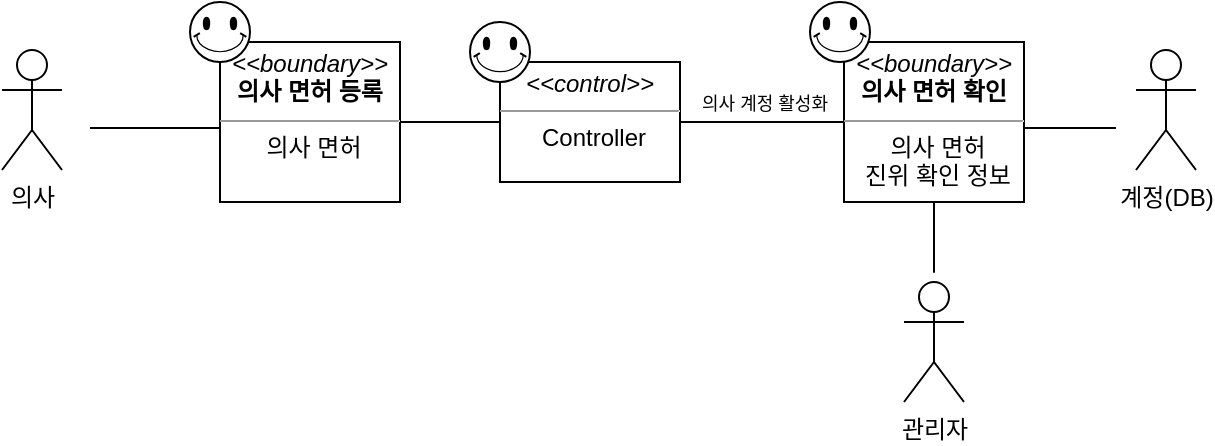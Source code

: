 <mxfile version="14.6.1" type="device"><diagram id="nGdMZ5GY3m-vX7_P9omK" name="Page-1"><mxGraphModel dx="1640" dy="435" grid="1" gridSize="10" guides="1" tooltips="1" connect="1" arrows="1" fold="1" page="1" pageScale="1" pageWidth="827" pageHeight="1169" math="0" shadow="0"><root><mxCell id="0"/><mxCell id="1" parent="0"/><mxCell id="mlmi20aHx61x0IROIer9-1" value="관리자" style="shape=umlActor;verticalLabelPosition=bottom;verticalAlign=top;html=1;outlineConnect=0;" parent="1" vertex="1"><mxGeometry x="107" y="740" width="30" height="60" as="geometry"/></mxCell><mxCell id="mlmi20aHx61x0IROIer9-2" value="의사" style="shape=umlActor;verticalLabelPosition=bottom;verticalAlign=top;html=1;outlineConnect=0;" parent="1" vertex="1"><mxGeometry x="-344" y="624" width="30" height="60" as="geometry"/></mxCell><mxCell id="mlmi20aHx61x0IROIer9-3" value="계정(DB)" style="shape=umlActor;verticalLabelPosition=bottom;verticalAlign=top;html=1;outlineConnect=0;" parent="1" vertex="1"><mxGeometry x="223" y="624" width="30" height="60" as="geometry"/></mxCell><mxCell id="mlmi20aHx61x0IROIer9-4" value="&lt;p style=&quot;margin: 0px ; margin-top: 4px ; text-align: center&quot;&gt;&lt;i&gt;&amp;lt;&amp;lt;boundary&amp;gt;&amp;gt;&lt;/i&gt;&lt;br&gt;&lt;b&gt;의사 면허 등록&lt;/b&gt;&lt;/p&gt;&lt;hr size=&quot;1&quot;&gt;&lt;p style=&quot;text-align: center ; margin: 0px 0px 0px 4px&quot;&gt;의사 면허&lt;/p&gt;" style="verticalAlign=top;align=left;overflow=fill;fontSize=12;fontFamily=Helvetica;html=1;" parent="1" vertex="1"><mxGeometry x="-235" y="620" width="90" height="80" as="geometry"/></mxCell><mxCell id="mlmi20aHx61x0IROIer9-5" value="&lt;p style=&quot;margin: 4px 0px 0px&quot;&gt;&lt;i&gt;&amp;lt;&amp;lt;boundary&amp;gt;&amp;gt;&lt;/i&gt;&lt;br&gt;&lt;b&gt;의사 면허 확인&lt;/b&gt;&lt;/p&gt;&lt;hr size=&quot;1&quot;&gt;&lt;p style=&quot;margin: 0px ; margin-left: 4px&quot;&gt;의사 면허&lt;/p&gt;&lt;p style=&quot;margin: 0px ; margin-left: 4px&quot;&gt;진위 확인 정보&lt;/p&gt;" style="verticalAlign=top;align=center;overflow=fill;fontSize=12;fontFamily=Helvetica;html=1;" parent="1" vertex="1"><mxGeometry x="77" y="620" width="90" height="80" as="geometry"/></mxCell><mxCell id="mlmi20aHx61x0IROIer9-6" value="" style="endArrow=none;html=1;" parent="1" edge="1"><mxGeometry width="50" height="50" relative="1" as="geometry"><mxPoint x="-300" y="663" as="sourcePoint"/><mxPoint x="-235" y="663" as="targetPoint"/></mxGeometry></mxCell><mxCell id="mlmi20aHx61x0IROIer9-7" value="" style="endArrow=none;html=1;entryX=0.5;entryY=1;entryDx=0;entryDy=0;" parent="1" target="mlmi20aHx61x0IROIer9-5" edge="1"><mxGeometry width="50" height="50" relative="1" as="geometry"><mxPoint x="122" y="720" as="sourcePoint"/><mxPoint x="106" y="760" as="targetPoint"/><Array as="points"><mxPoint x="122" y="740"/></Array></mxGeometry></mxCell><mxCell id="mlmi20aHx61x0IROIer9-8" value="" style="endArrow=none;html=1;" parent="1" edge="1"><mxGeometry width="50" height="50" relative="1" as="geometry"><mxPoint x="167" y="663" as="sourcePoint"/><mxPoint x="213" y="663" as="targetPoint"/></mxGeometry></mxCell><mxCell id="mlmi20aHx61x0IROIer9-11" value="" style="verticalLabelPosition=bottom;verticalAlign=top;html=1;shape=mxgraph.basic.smiley" parent="1" vertex="1"><mxGeometry x="60" y="600" width="30" height="30" as="geometry"/></mxCell><mxCell id="mlmi20aHx61x0IROIer9-12" value="" style="verticalLabelPosition=bottom;verticalAlign=top;html=1;shape=mxgraph.basic.smiley" parent="1" vertex="1"><mxGeometry x="-250" y="600" width="30" height="30" as="geometry"/></mxCell><mxCell id="52OBYW_3Pcida6Mk6GCq-1" value="&lt;p style=&quot;margin: 0px ; margin-top: 4px ; text-align: center&quot;&gt;&lt;i&gt;&amp;lt;&amp;lt;control&amp;gt;&amp;gt;&lt;/i&gt;&lt;br&gt;&lt;/p&gt;&lt;hr size=&quot;1&quot;&gt;&lt;p style=&quot;text-align: center ; margin: 0px 0px 0px 4px&quot;&gt;Controller&lt;/p&gt;" style="verticalAlign=top;align=left;overflow=fill;fontSize=12;fontFamily=Helvetica;html=1;" vertex="1" parent="1"><mxGeometry x="-95" y="630" width="90" height="60" as="geometry"/></mxCell><mxCell id="52OBYW_3Pcida6Mk6GCq-4" value="" style="endArrow=none;html=1;" edge="1" parent="1" target="52OBYW_3Pcida6Mk6GCq-1"><mxGeometry width="50" height="50" relative="1" as="geometry"><mxPoint x="-145" y="660" as="sourcePoint"/><mxPoint x="-95" y="610" as="targetPoint"/></mxGeometry></mxCell><mxCell id="52OBYW_3Pcida6Mk6GCq-5" value="" style="endArrow=none;html=1;entryX=0;entryY=0.5;entryDx=0;entryDy=0;" edge="1" parent="1" source="52OBYW_3Pcida6Mk6GCq-1" target="mlmi20aHx61x0IROIer9-5"><mxGeometry width="50" height="50" relative="1" as="geometry"><mxPoint x="20" y="660" as="sourcePoint"/><mxPoint x="70" y="610" as="targetPoint"/></mxGeometry></mxCell><mxCell id="52OBYW_3Pcida6Mk6GCq-6" value="&lt;font style=&quot;font-size: 9px&quot;&gt;의사 계정 활성화&lt;/font&gt;" style="text;html=1;align=center;verticalAlign=middle;resizable=0;points=[];autosize=1;strokeColor=none;" vertex="1" parent="1"><mxGeometry x="-8" y="640" width="90" height="20" as="geometry"/></mxCell><mxCell id="52OBYW_3Pcida6Mk6GCq-7" value="" style="verticalLabelPosition=bottom;verticalAlign=top;html=1;shape=mxgraph.basic.smiley" vertex="1" parent="1"><mxGeometry x="-110" y="610" width="30" height="30" as="geometry"/></mxCell></root></mxGraphModel></diagram></mxfile>